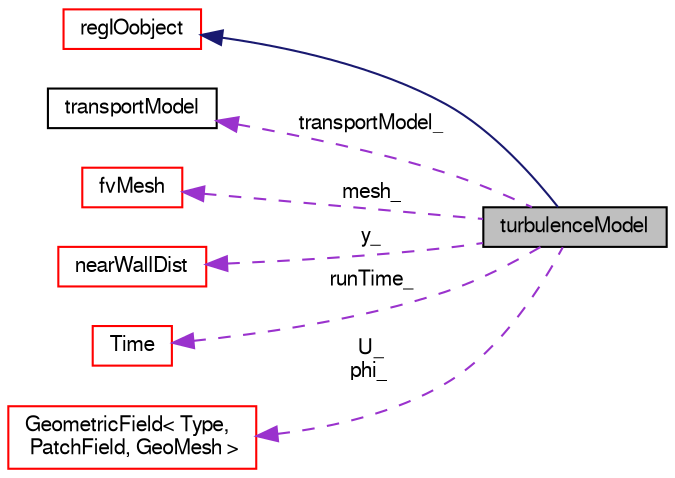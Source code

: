 digraph "turbulenceModel"
{
  bgcolor="transparent";
  edge [fontname="FreeSans",fontsize="10",labelfontname="FreeSans",labelfontsize="10"];
  node [fontname="FreeSans",fontsize="10",shape=record];
  rankdir="LR";
  Node41 [label="turbulenceModel",height=0.2,width=0.4,color="black", fillcolor="grey75", style="filled", fontcolor="black"];
  Node42 -> Node41 [dir="back",color="midnightblue",fontsize="10",style="solid",fontname="FreeSans"];
  Node42 [label="regIOobject",height=0.2,width=0.4,color="red",URL="$a26334.html",tooltip="regIOobject is an abstract class derived from IOobject to handle automatic object registration with t..."];
  Node49 -> Node41 [dir="back",color="darkorchid3",fontsize="10",style="dashed",label=" transportModel_" ,fontname="FreeSans"];
  Node49 [label="transportModel",height=0.2,width=0.4,color="black",URL="$a30490.html",tooltip="Base-class for all transport models used by the incompressible turbulence models. ..."];
  Node50 -> Node41 [dir="back",color="darkorchid3",fontsize="10",style="dashed",label=" mesh_" ,fontname="FreeSans"];
  Node50 [label="fvMesh",height=0.2,width=0.4,color="red",URL="$a22766.html",tooltip="Mesh data needed to do the Finite Volume discretisation. "];
  Node78 -> Node41 [dir="back",color="darkorchid3",fontsize="10",style="dashed",label=" y_" ,fontname="FreeSans"];
  Node78 [label="nearWallDist",height=0.2,width=0.4,color="red",URL="$a22882.html",tooltip="Distance calculation for cells with face on a wall. Searches pointNeighbours to find closest..."];
  Node86 -> Node41 [dir="back",color="darkorchid3",fontsize="10",style="dashed",label=" runTime_" ,fontname="FreeSans"];
  Node86 [label="Time",height=0.2,width=0.4,color="red",URL="$a26350.html",tooltip="Class to control time during OpenFOAM simulations that is also the top-level objectRegistry. "];
  Node107 -> Node41 [dir="back",color="darkorchid3",fontsize="10",style="dashed",label=" U_\nphi_" ,fontname="FreeSans"];
  Node107 [label="GeometricField\< Type,\l PatchField, GeoMesh \>",height=0.2,width=0.4,color="red",URL="$a22434.html",tooltip="Generic GeometricField class. "];
}
